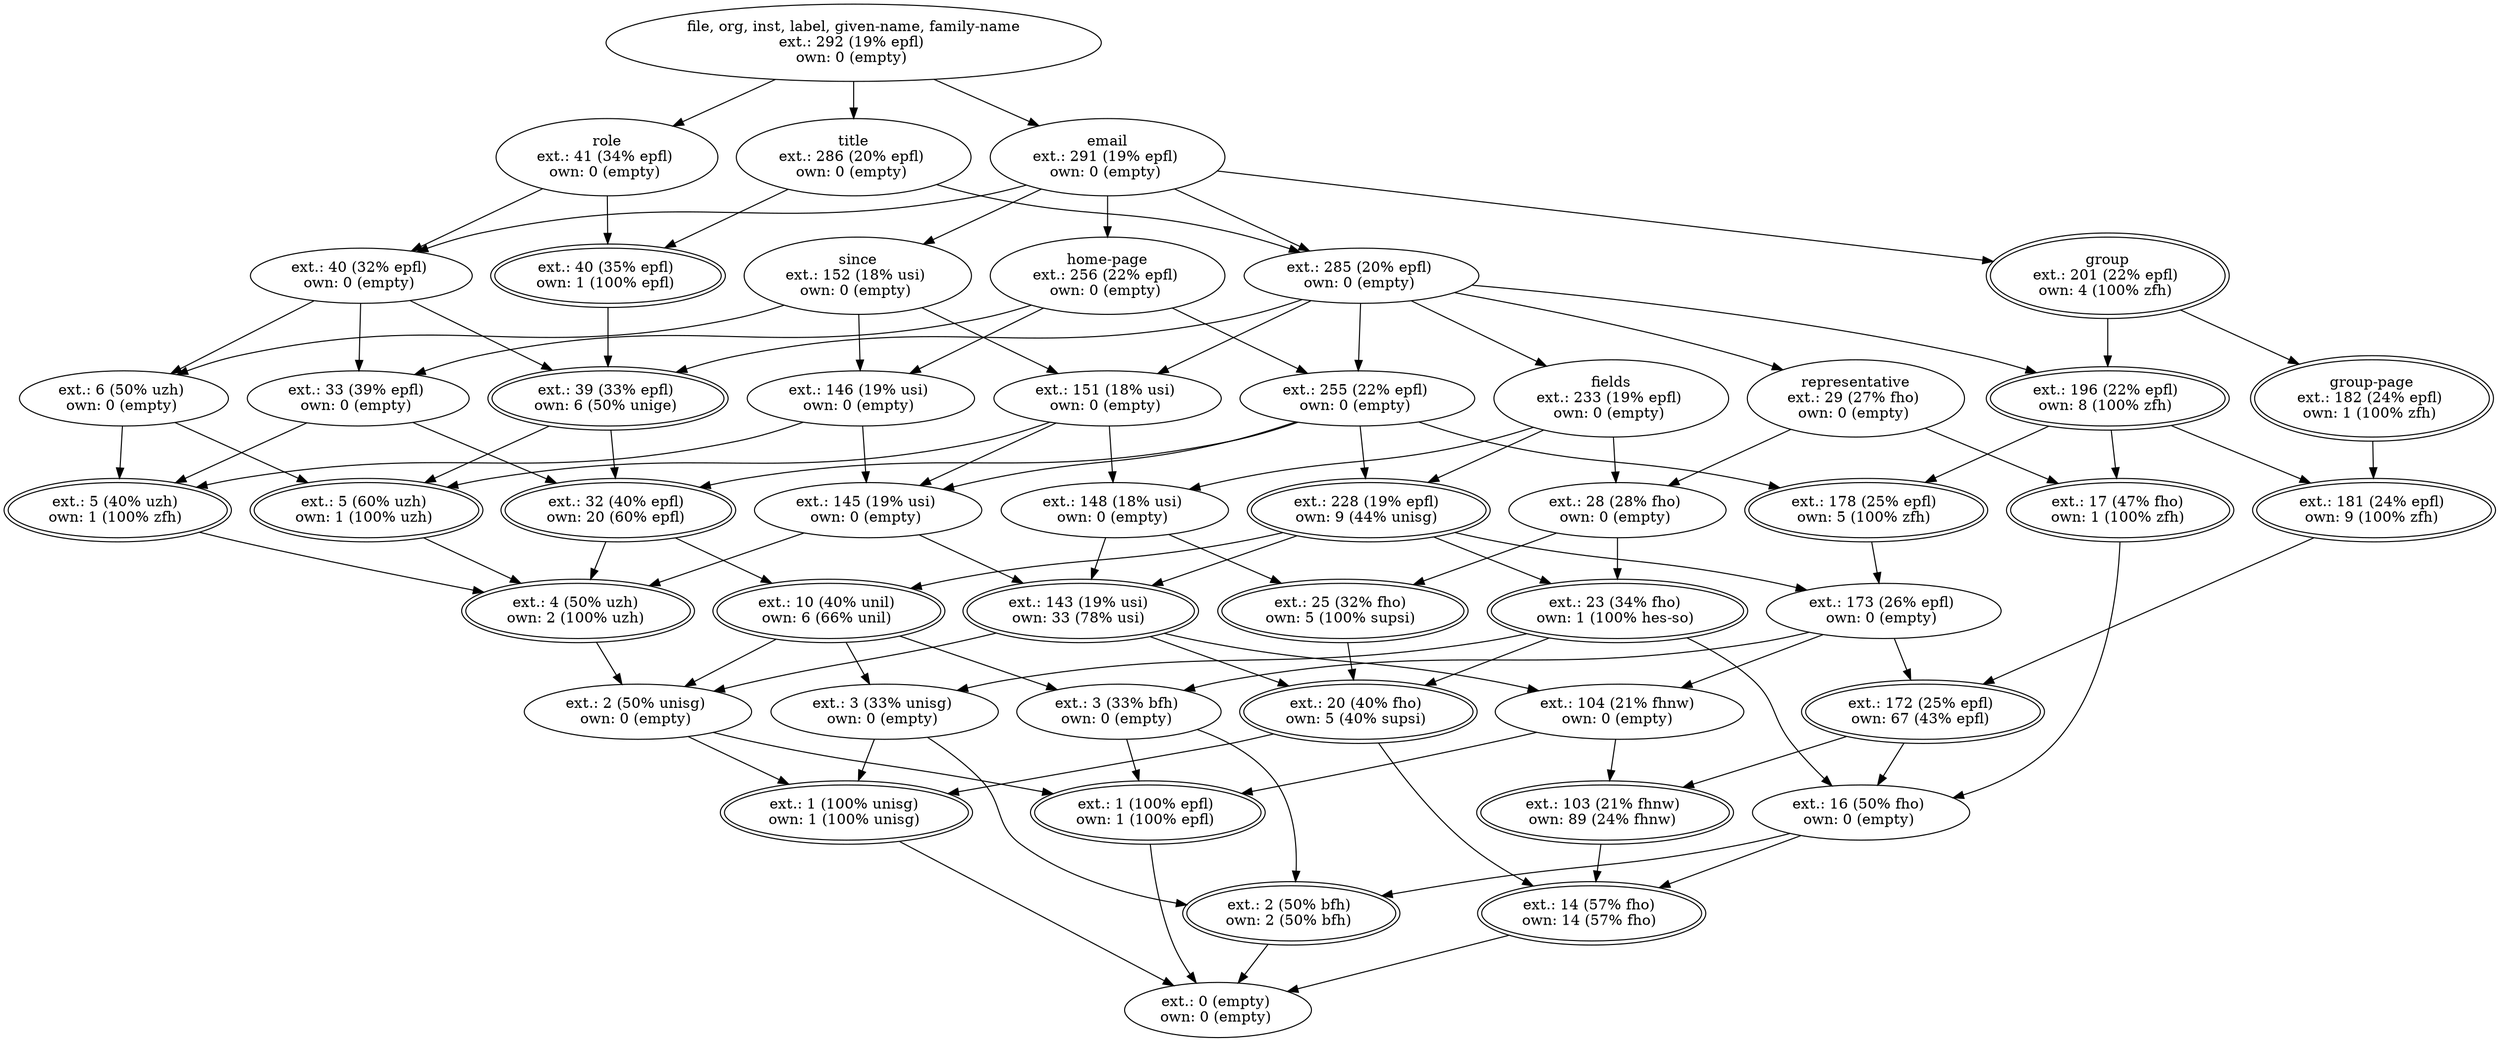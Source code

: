 digraph d{
1 [label="file, org, inst, label, given-name, family-name
ext.: 292 (19% epfl) 
own: 0 (empty) "]
2 [label="ext.: 103 (21% fhnw) 
own: 89 (24% fhnw) ", peripheries = 2]
3 [label="ext.: 172 (25% epfl) 
own: 67 (43% epfl) ", peripheries = 2]
4 [label="ext.: 2 (50% bfh) 
own: 2 (50% bfh) ", peripheries = 2]
5 [label="ext.: 16 (50% fho) 
own: 0 (empty) "]
6 [label="ext.: 14 (57% fho) 
own: 14 (57% fho) ", peripheries = 2]
7 [label="ext.: 104 (21% fhnw) 
own: 0 (empty) "]
8 [label="ext.: 173 (26% epfl) 
own: 0 (empty) "]
9 [label="ext.: 3 (33% bfh) 
own: 0 (empty) "]
10 [label="ext.: 1 (100% epfl) 
own: 1 (100% epfl) ", peripheries = 2]
11 [label="ext.: 255 (22% epfl) 
own: 0 (empty) "]
12 [label="ext.: 32 (40% epfl) 
own: 20 (60% epfl) ", peripheries = 2]
13 [label="title
ext.: 286 (20% epfl) 
own: 0 (empty) "]
14 [label="ext.: 40 (35% epfl) 
own: 1 (100% epfl) ", peripheries = 2]
15 [label="ext.: 143 (19% usi) 
own: 33 (78% usi) ", peripheries = 2]
16 [label="ext.: 228 (19% epfl) 
own: 9 (44% unisg) ", peripheries = 2]
17 [label="ext.: 23 (34% fho) 
own: 1 (100% hes-so) ", peripheries = 2]
18 [label="ext.: 20 (40% fho) 
own: 5 (40% supsi) ", peripheries = 2]
19 [label="ext.: 148 (18% usi) 
own: 0 (empty) "]
20 [label="fields
ext.: 233 (19% epfl) 
own: 0 (empty) "]
21 [label="ext.: 28 (28% fho) 
own: 0 (empty) "]
22 [label="ext.: 25 (32% fho) 
own: 5 (100% supsi) ", peripheries = 2]
23 [label="ext.: 285 (20% epfl) 
own: 0 (empty) "]
24 [label="ext.: 10 (40% unil) 
own: 6 (66% unil) ", peripheries = 2]
25 [label="ext.: 39 (33% epfl) 
own: 6 (50% unige) ", peripheries = 2]
26 [label="ext.: 3 (33% unisg) 
own: 0 (empty) "]
27 [label="ext.: 2 (50% unisg) 
own: 0 (empty) "]
28 [label="ext.: 1 (100% unisg) 
own: 1 (100% unisg) ", peripheries = 2]
29 [label="ext.: 151 (18% usi) 
own: 0 (empty) "]
30 [label="ext.: 5 (60% uzh) 
own: 1 (100% uzh) ", peripheries = 2]
31 [label="ext.: 145 (19% usi) 
own: 0 (empty) "]
32 [label="ext.: 4 (50% uzh) 
own: 2 (100% uzh) ", peripheries = 2]
33 [label="ext.: 146 (19% usi) 
own: 0 (empty) "]
34 [label="home-page
ext.: 256 (22% epfl) 
own: 0 (empty) "]
35 [label="ext.: 33 (39% epfl) 
own: 0 (empty) "]
36 [label="ext.: 5 (40% uzh) 
own: 1 (100% zfh) ", peripheries = 2]
37 [label="role
ext.: 41 (34% epfl) 
own: 0 (empty) "]
38 [label="since
ext.: 152 (18% usi) 
own: 0 (empty) "]
39 [label="email
ext.: 291 (19% epfl) 
own: 0 (empty) "]
40 [label="ext.: 40 (32% epfl) 
own: 0 (empty) "]
41 [label="ext.: 6 (50% uzh) 
own: 0 (empty) "]
42 [label="ext.: 178 (25% epfl) 
own: 5 (100% zfh) ", peripheries = 2]
43 [label="ext.: 196 (22% epfl) 
own: 8 (100% zfh) ", peripheries = 2]
44 [label="group
ext.: 201 (22% epfl) 
own: 4 (100% zfh) ", peripheries = 2]
45 [label="ext.: 181 (24% epfl) 
own: 9 (100% zfh) ", peripheries = 2]
46 [label="group-page
ext.: 182 (24% epfl) 
own: 1 (100% zfh) ", peripheries = 2]
47 [label="ext.: 17 (47% fho) 
own: 1 (100% zfh) ", peripheries = 2]
48 [label="representative
ext.: 29 (27% fho) 
own: 0 (empty) "]
49 [label="ext.: 0 (empty) 
own: 0 (empty) "]
1->13;
1->37;
1->39;
13->14;
13->23;
37->14;
37->40;
39->23;
39->34;
39->38;
39->40;
39->44;
14->25;
23->11;
23->20;
23->25;
23->29;
23->43;
23->48;
34->11;
34->33;
34->35;
38->29;
38->33;
38->41;
40->25;
40->35;
40->41;
44->43;
44->46;
11->12;
11->16;
11->31;
11->42;
20->16;
20->19;
20->21;
25->12;
25->30;
29->19;
29->30;
29->31;
33->31;
33->36;
35->12;
35->36;
41->30;
41->36;
43->42;
43->45;
43->47;
46->45;
48->21;
48->47;
12->24;
12->32;
16->8;
16->15;
16->17;
16->24;
19->15;
19->22;
21->17;
21->22;
30->32;
31->15;
31->32;
36->32;
42->8;
8->3;
8->7;
8->9;
15->7;
15->18;
15->27;
17->18;
17->26;
22->18;
24->9;
24->26;
24->27;
32->27;
3->2;
3->5;
7->2;
7->10;
9->10;
18->28;
26->28;
27->10;
27->28;
2->6;
5->4;
5->6;
4->49;
6->49;
45->3;
17->5;
9->4;
18->6;
26->4;
10->49;
28->49;
47->5;
}